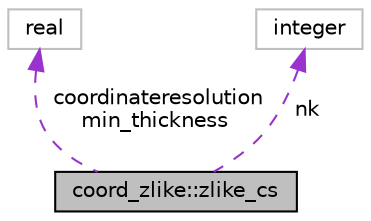 digraph "coord_zlike::zlike_cs"
{
 // INTERACTIVE_SVG=YES
 // LATEX_PDF_SIZE
  edge [fontname="Helvetica",fontsize="10",labelfontname="Helvetica",labelfontsize="10"];
  node [fontname="Helvetica",fontsize="10",shape=record];
  Node1 [label="coord_zlike::zlike_cs",height=0.2,width=0.4,color="black", fillcolor="grey75", style="filled", fontcolor="black",tooltip="Control structure containing required parameters for a z-like coordinate."];
  Node2 -> Node1 [dir="back",color="darkorchid3",fontsize="10",style="dashed",label=" coordinateresolution\nmin_thickness" ,fontname="Helvetica"];
  Node2 [label="real",height=0.2,width=0.4,color="grey75", fillcolor="white", style="filled",tooltip=" "];
  Node3 -> Node1 [dir="back",color="darkorchid3",fontsize="10",style="dashed",label=" nk" ,fontname="Helvetica"];
  Node3 [label="integer",height=0.2,width=0.4,color="grey75", fillcolor="white", style="filled",tooltip=" "];
}
